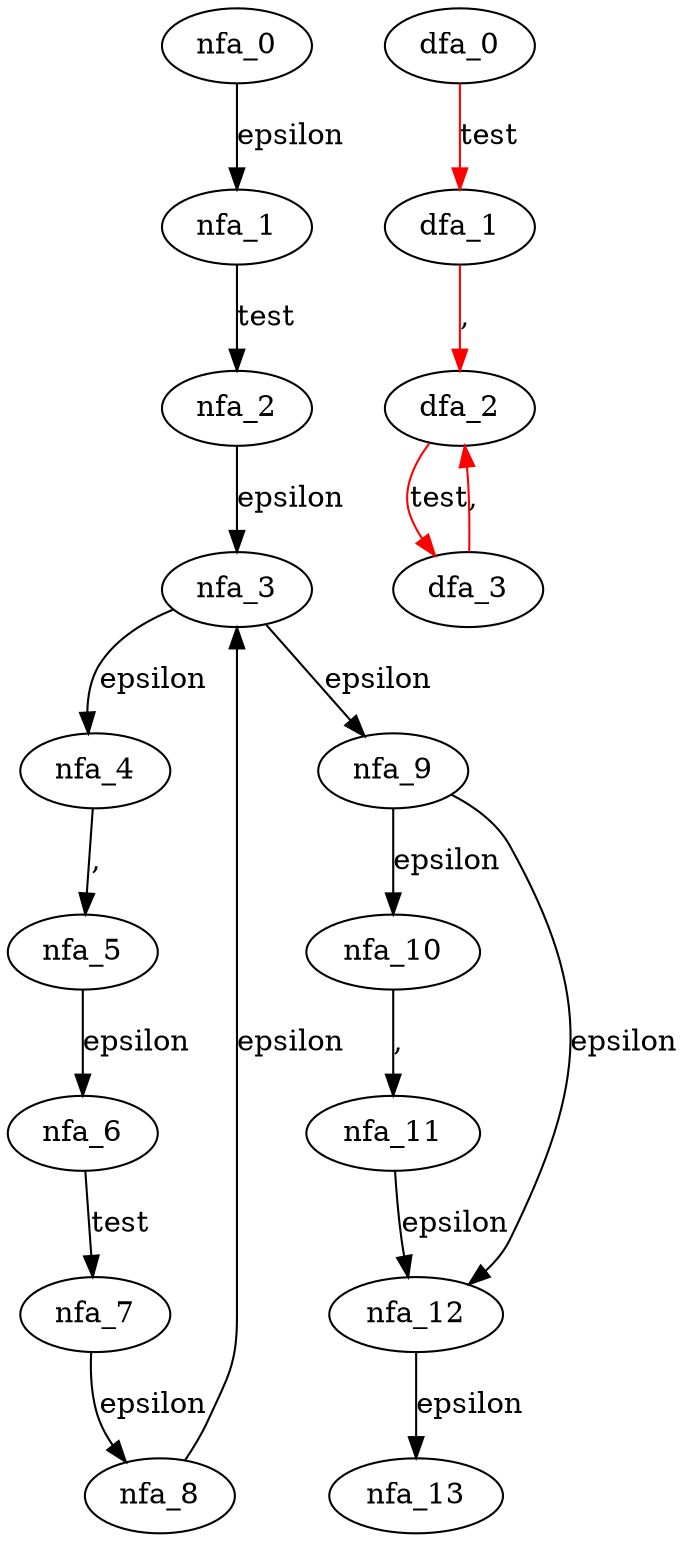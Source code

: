 digraph testlist {
 subgraph testlist_nfa {
  nfa_0->nfa_1[label=epsilon]
  nfa_1->nfa_2[label=test]
  nfa_2->nfa_3[label=epsilon]
  nfa_3->nfa_4[label=epsilon]
  nfa_4->nfa_5[label=","]
  nfa_5->nfa_6[label=epsilon]
  nfa_6->nfa_7[label=test]
  nfa_7->nfa_8[label=epsilon]
  nfa_8->nfa_3[label=epsilon]
  nfa_3->nfa_9[label=epsilon]
  nfa_9->nfa_10[label=epsilon]
  nfa_10->nfa_11[label=","]
  nfa_11->nfa_12[label=epsilon]
  nfa_12->nfa_13[label=epsilon]
  nfa_9->nfa_12[label=epsilon]
  }
 subgraph testlist_dfa {
  dfa_0->dfa_1[label=test,color=red]
  dfa_1->dfa_2[label=",",color=red]
  dfa_2->dfa_3[label=test,color=red]
  dfa_3->dfa_2[label=",",color=red]
  }
}
